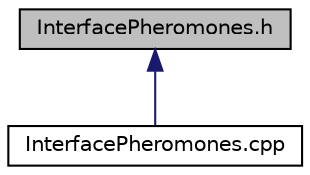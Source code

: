 digraph "InterfacePheromones.h"
{
  edge [fontname="Helvetica",fontsize="10",labelfontname="Helvetica",labelfontsize="10"];
  node [fontname="Helvetica",fontsize="10",shape=record];
  Node1 [label="InterfacePheromones.h",height=0.2,width=0.4,color="black", fillcolor="grey75", style="filled", fontcolor="black"];
  Node1 -> Node2 [dir="back",color="midnightblue",fontsize="10",style="solid",fontname="Helvetica"];
  Node2 [label="InterfacePheromones.cpp",height=0.2,width=0.4,color="black", fillcolor="white", style="filled",URL="$_interface_pheromones_8cpp.html"];
}
